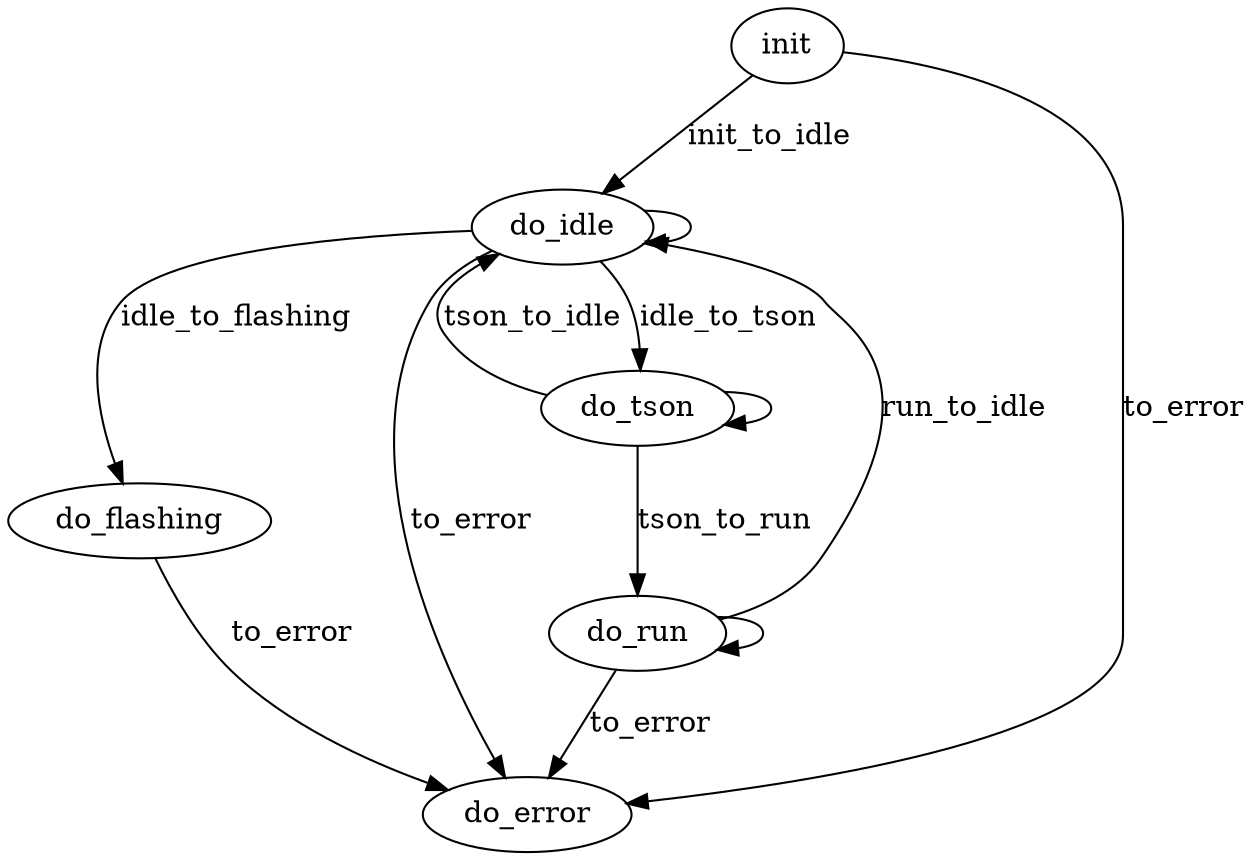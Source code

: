 digraph "bms_lv" {
    init
    idle [label="do_idle"]
    tson [label="do_tson"]
    run [label="do_run"]
    flashing [label="do_flashing"]
    error [label="do_error"]

    init -> idle [label="init_to_idle"]
    idle -> idle
    idle -> flashing [label="idle_to_flashing"]
    idle -> tson [label="idle_to_tson"]
    tson -> tson
    tson -> run [label="tson_to_run"]
    tson -> idle [label="tson_to_idle"]
    run -> run
    run -> idle [label="run_to_idle"]

    init -> error [label="to_error"]
    idle -> error [label="to_error"]
    flashing -> error [label="to_error"]
    run -> error [label="to_error"]
}